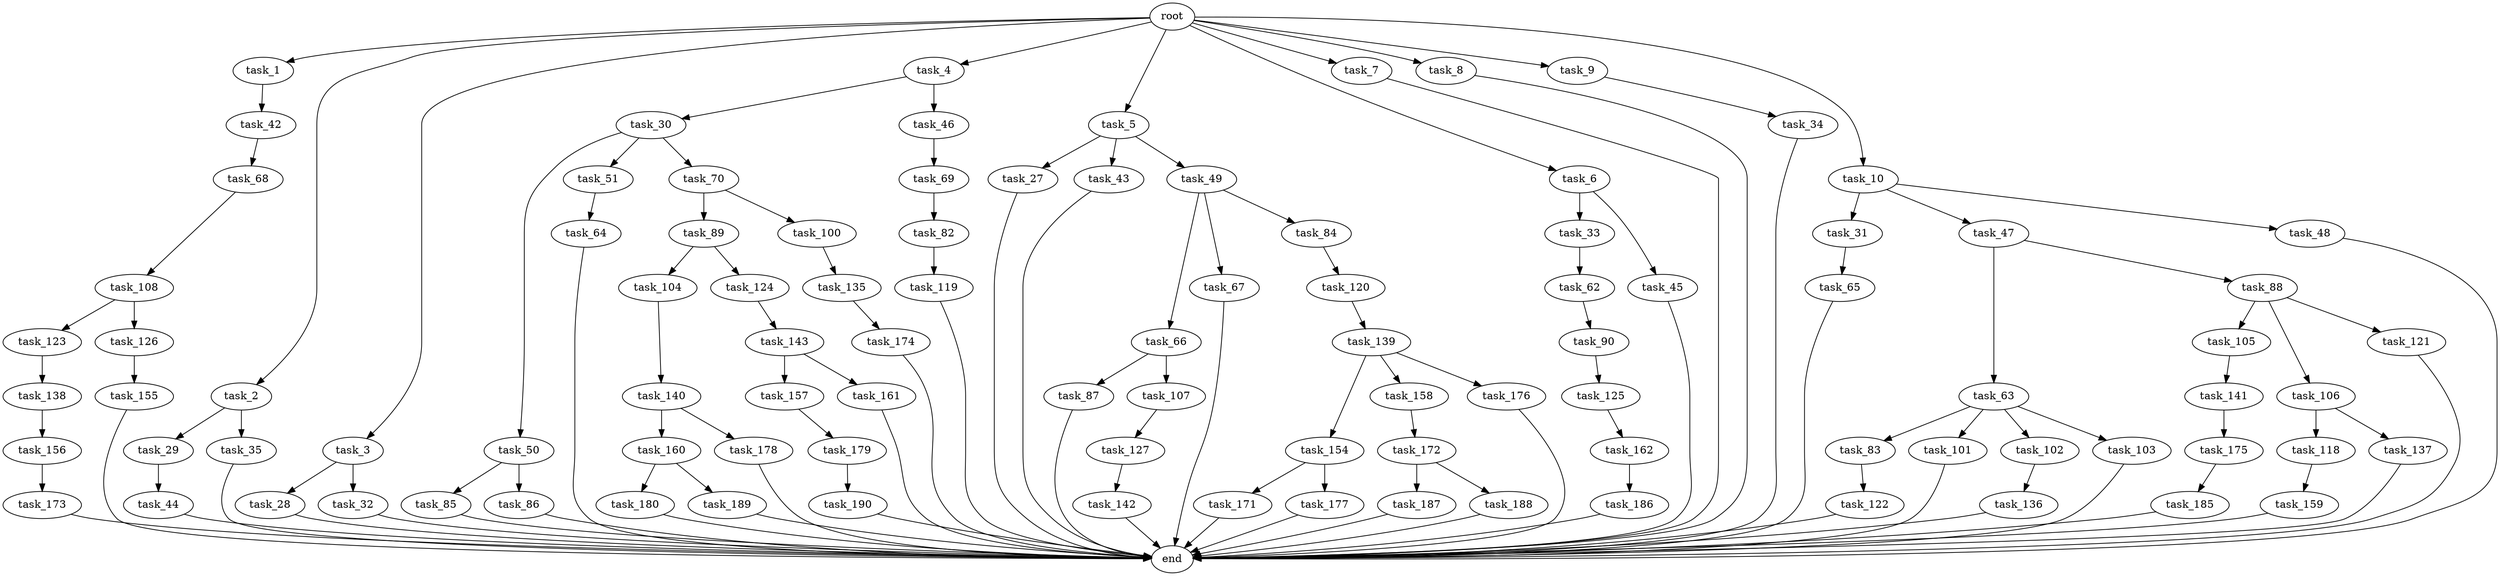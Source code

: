 digraph G {
  root [size="0.000000"];
  task_1 [size="1.024000"];
  task_2 [size="1.024000"];
  task_3 [size="1.024000"];
  task_4 [size="1.024000"];
  task_5 [size="1.024000"];
  task_6 [size="1.024000"];
  task_7 [size="1.024000"];
  task_8 [size="1.024000"];
  task_9 [size="1.024000"];
  task_10 [size="1.024000"];
  task_27 [size="858993459.200000"];
  task_28 [size="34359738.368000"];
  task_29 [size="858993459.200000"];
  task_30 [size="137438953.472000"];
  task_31 [size="420906795.008000"];
  task_32 [size="34359738.368000"];
  task_33 [size="77309411.328000"];
  task_34 [size="858993459.200000"];
  task_35 [size="858993459.200000"];
  task_42 [size="549755813.888000"];
  task_43 [size="858993459.200000"];
  task_44 [size="77309411.328000"];
  task_45 [size="77309411.328000"];
  task_46 [size="137438953.472000"];
  task_47 [size="420906795.008000"];
  task_48 [size="420906795.008000"];
  task_49 [size="858993459.200000"];
  task_50 [size="695784701.952000"];
  task_51 [size="695784701.952000"];
  task_62 [size="214748364.800000"];
  task_63 [size="309237645.312000"];
  task_64 [size="34359738.368000"];
  task_65 [size="858993459.200000"];
  task_66 [size="695784701.952000"];
  task_67 [size="695784701.952000"];
  task_68 [size="420906795.008000"];
  task_69 [size="695784701.952000"];
  task_70 [size="695784701.952000"];
  task_82 [size="34359738.368000"];
  task_83 [size="137438953.472000"];
  task_84 [size="695784701.952000"];
  task_85 [size="137438953.472000"];
  task_86 [size="137438953.472000"];
  task_87 [size="214748364.800000"];
  task_88 [size="309237645.312000"];
  task_89 [size="695784701.952000"];
  task_90 [size="214748364.800000"];
  task_100 [size="695784701.952000"];
  task_101 [size="137438953.472000"];
  task_102 [size="137438953.472000"];
  task_103 [size="137438953.472000"];
  task_104 [size="549755813.888000"];
  task_105 [size="858993459.200000"];
  task_106 [size="858993459.200000"];
  task_107 [size="214748364.800000"];
  task_108 [size="34359738.368000"];
  task_118 [size="34359738.368000"];
  task_119 [size="695784701.952000"];
  task_120 [size="77309411.328000"];
  task_121 [size="858993459.200000"];
  task_122 [size="34359738.368000"];
  task_123 [size="695784701.952000"];
  task_124 [size="549755813.888000"];
  task_125 [size="858993459.200000"];
  task_126 [size="695784701.952000"];
  task_127 [size="420906795.008000"];
  task_135 [size="214748364.800000"];
  task_136 [size="549755813.888000"];
  task_137 [size="34359738.368000"];
  task_138 [size="34359738.368000"];
  task_139 [size="214748364.800000"];
  task_140 [size="214748364.800000"];
  task_141 [size="77309411.328000"];
  task_142 [size="137438953.472000"];
  task_143 [size="137438953.472000"];
  task_154 [size="137438953.472000"];
  task_155 [size="695784701.952000"];
  task_156 [size="549755813.888000"];
  task_157 [size="34359738.368000"];
  task_158 [size="137438953.472000"];
  task_159 [size="214748364.800000"];
  task_160 [size="695784701.952000"];
  task_161 [size="34359738.368000"];
  task_162 [size="34359738.368000"];
  task_171 [size="77309411.328000"];
  task_172 [size="309237645.312000"];
  task_173 [size="214748364.800000"];
  task_174 [size="34359738.368000"];
  task_175 [size="309237645.312000"];
  task_176 [size="137438953.472000"];
  task_177 [size="77309411.328000"];
  task_178 [size="695784701.952000"];
  task_179 [size="549755813.888000"];
  task_180 [size="34359738.368000"];
  task_185 [size="549755813.888000"];
  task_186 [size="695784701.952000"];
  task_187 [size="420906795.008000"];
  task_188 [size="420906795.008000"];
  task_189 [size="34359738.368000"];
  task_190 [size="695784701.952000"];
  end [size="0.000000"];

  root -> task_1 [size="1.000000"];
  root -> task_2 [size="1.000000"];
  root -> task_3 [size="1.000000"];
  root -> task_4 [size="1.000000"];
  root -> task_5 [size="1.000000"];
  root -> task_6 [size="1.000000"];
  root -> task_7 [size="1.000000"];
  root -> task_8 [size="1.000000"];
  root -> task_9 [size="1.000000"];
  root -> task_10 [size="1.000000"];
  task_1 -> task_42 [size="536870912.000000"];
  task_2 -> task_29 [size="838860800.000000"];
  task_2 -> task_35 [size="838860800.000000"];
  task_3 -> task_28 [size="33554432.000000"];
  task_3 -> task_32 [size="33554432.000000"];
  task_4 -> task_30 [size="134217728.000000"];
  task_4 -> task_46 [size="134217728.000000"];
  task_5 -> task_27 [size="838860800.000000"];
  task_5 -> task_43 [size="838860800.000000"];
  task_5 -> task_49 [size="838860800.000000"];
  task_6 -> task_33 [size="75497472.000000"];
  task_6 -> task_45 [size="75497472.000000"];
  task_7 -> end [size="1.000000"];
  task_8 -> end [size="1.000000"];
  task_9 -> task_34 [size="838860800.000000"];
  task_10 -> task_31 [size="411041792.000000"];
  task_10 -> task_47 [size="411041792.000000"];
  task_10 -> task_48 [size="411041792.000000"];
  task_27 -> end [size="1.000000"];
  task_28 -> end [size="1.000000"];
  task_29 -> task_44 [size="75497472.000000"];
  task_30 -> task_50 [size="679477248.000000"];
  task_30 -> task_51 [size="679477248.000000"];
  task_30 -> task_70 [size="679477248.000000"];
  task_31 -> task_65 [size="838860800.000000"];
  task_32 -> end [size="1.000000"];
  task_33 -> task_62 [size="209715200.000000"];
  task_34 -> end [size="1.000000"];
  task_35 -> end [size="1.000000"];
  task_42 -> task_68 [size="411041792.000000"];
  task_43 -> end [size="1.000000"];
  task_44 -> end [size="1.000000"];
  task_45 -> end [size="1.000000"];
  task_46 -> task_69 [size="679477248.000000"];
  task_47 -> task_63 [size="301989888.000000"];
  task_47 -> task_88 [size="301989888.000000"];
  task_48 -> end [size="1.000000"];
  task_49 -> task_66 [size="679477248.000000"];
  task_49 -> task_67 [size="679477248.000000"];
  task_49 -> task_84 [size="679477248.000000"];
  task_50 -> task_85 [size="134217728.000000"];
  task_50 -> task_86 [size="134217728.000000"];
  task_51 -> task_64 [size="33554432.000000"];
  task_62 -> task_90 [size="209715200.000000"];
  task_63 -> task_83 [size="134217728.000000"];
  task_63 -> task_101 [size="134217728.000000"];
  task_63 -> task_102 [size="134217728.000000"];
  task_63 -> task_103 [size="134217728.000000"];
  task_64 -> end [size="1.000000"];
  task_65 -> end [size="1.000000"];
  task_66 -> task_87 [size="209715200.000000"];
  task_66 -> task_107 [size="209715200.000000"];
  task_67 -> end [size="1.000000"];
  task_68 -> task_108 [size="33554432.000000"];
  task_69 -> task_82 [size="33554432.000000"];
  task_70 -> task_89 [size="679477248.000000"];
  task_70 -> task_100 [size="679477248.000000"];
  task_82 -> task_119 [size="679477248.000000"];
  task_83 -> task_122 [size="33554432.000000"];
  task_84 -> task_120 [size="75497472.000000"];
  task_85 -> end [size="1.000000"];
  task_86 -> end [size="1.000000"];
  task_87 -> end [size="1.000000"];
  task_88 -> task_105 [size="838860800.000000"];
  task_88 -> task_106 [size="838860800.000000"];
  task_88 -> task_121 [size="838860800.000000"];
  task_89 -> task_104 [size="536870912.000000"];
  task_89 -> task_124 [size="536870912.000000"];
  task_90 -> task_125 [size="838860800.000000"];
  task_100 -> task_135 [size="209715200.000000"];
  task_101 -> end [size="1.000000"];
  task_102 -> task_136 [size="536870912.000000"];
  task_103 -> end [size="1.000000"];
  task_104 -> task_140 [size="209715200.000000"];
  task_105 -> task_141 [size="75497472.000000"];
  task_106 -> task_118 [size="33554432.000000"];
  task_106 -> task_137 [size="33554432.000000"];
  task_107 -> task_127 [size="411041792.000000"];
  task_108 -> task_123 [size="679477248.000000"];
  task_108 -> task_126 [size="679477248.000000"];
  task_118 -> task_159 [size="209715200.000000"];
  task_119 -> end [size="1.000000"];
  task_120 -> task_139 [size="209715200.000000"];
  task_121 -> end [size="1.000000"];
  task_122 -> end [size="1.000000"];
  task_123 -> task_138 [size="33554432.000000"];
  task_124 -> task_143 [size="134217728.000000"];
  task_125 -> task_162 [size="33554432.000000"];
  task_126 -> task_155 [size="679477248.000000"];
  task_127 -> task_142 [size="134217728.000000"];
  task_135 -> task_174 [size="33554432.000000"];
  task_136 -> end [size="1.000000"];
  task_137 -> end [size="1.000000"];
  task_138 -> task_156 [size="536870912.000000"];
  task_139 -> task_154 [size="134217728.000000"];
  task_139 -> task_158 [size="134217728.000000"];
  task_139 -> task_176 [size="134217728.000000"];
  task_140 -> task_160 [size="679477248.000000"];
  task_140 -> task_178 [size="679477248.000000"];
  task_141 -> task_175 [size="301989888.000000"];
  task_142 -> end [size="1.000000"];
  task_143 -> task_157 [size="33554432.000000"];
  task_143 -> task_161 [size="33554432.000000"];
  task_154 -> task_171 [size="75497472.000000"];
  task_154 -> task_177 [size="75497472.000000"];
  task_155 -> end [size="1.000000"];
  task_156 -> task_173 [size="209715200.000000"];
  task_157 -> task_179 [size="536870912.000000"];
  task_158 -> task_172 [size="301989888.000000"];
  task_159 -> end [size="1.000000"];
  task_160 -> task_180 [size="33554432.000000"];
  task_160 -> task_189 [size="33554432.000000"];
  task_161 -> end [size="1.000000"];
  task_162 -> task_186 [size="679477248.000000"];
  task_171 -> end [size="1.000000"];
  task_172 -> task_187 [size="411041792.000000"];
  task_172 -> task_188 [size="411041792.000000"];
  task_173 -> end [size="1.000000"];
  task_174 -> end [size="1.000000"];
  task_175 -> task_185 [size="536870912.000000"];
  task_176 -> end [size="1.000000"];
  task_177 -> end [size="1.000000"];
  task_178 -> end [size="1.000000"];
  task_179 -> task_190 [size="679477248.000000"];
  task_180 -> end [size="1.000000"];
  task_185 -> end [size="1.000000"];
  task_186 -> end [size="1.000000"];
  task_187 -> end [size="1.000000"];
  task_188 -> end [size="1.000000"];
  task_189 -> end [size="1.000000"];
  task_190 -> end [size="1.000000"];
}
